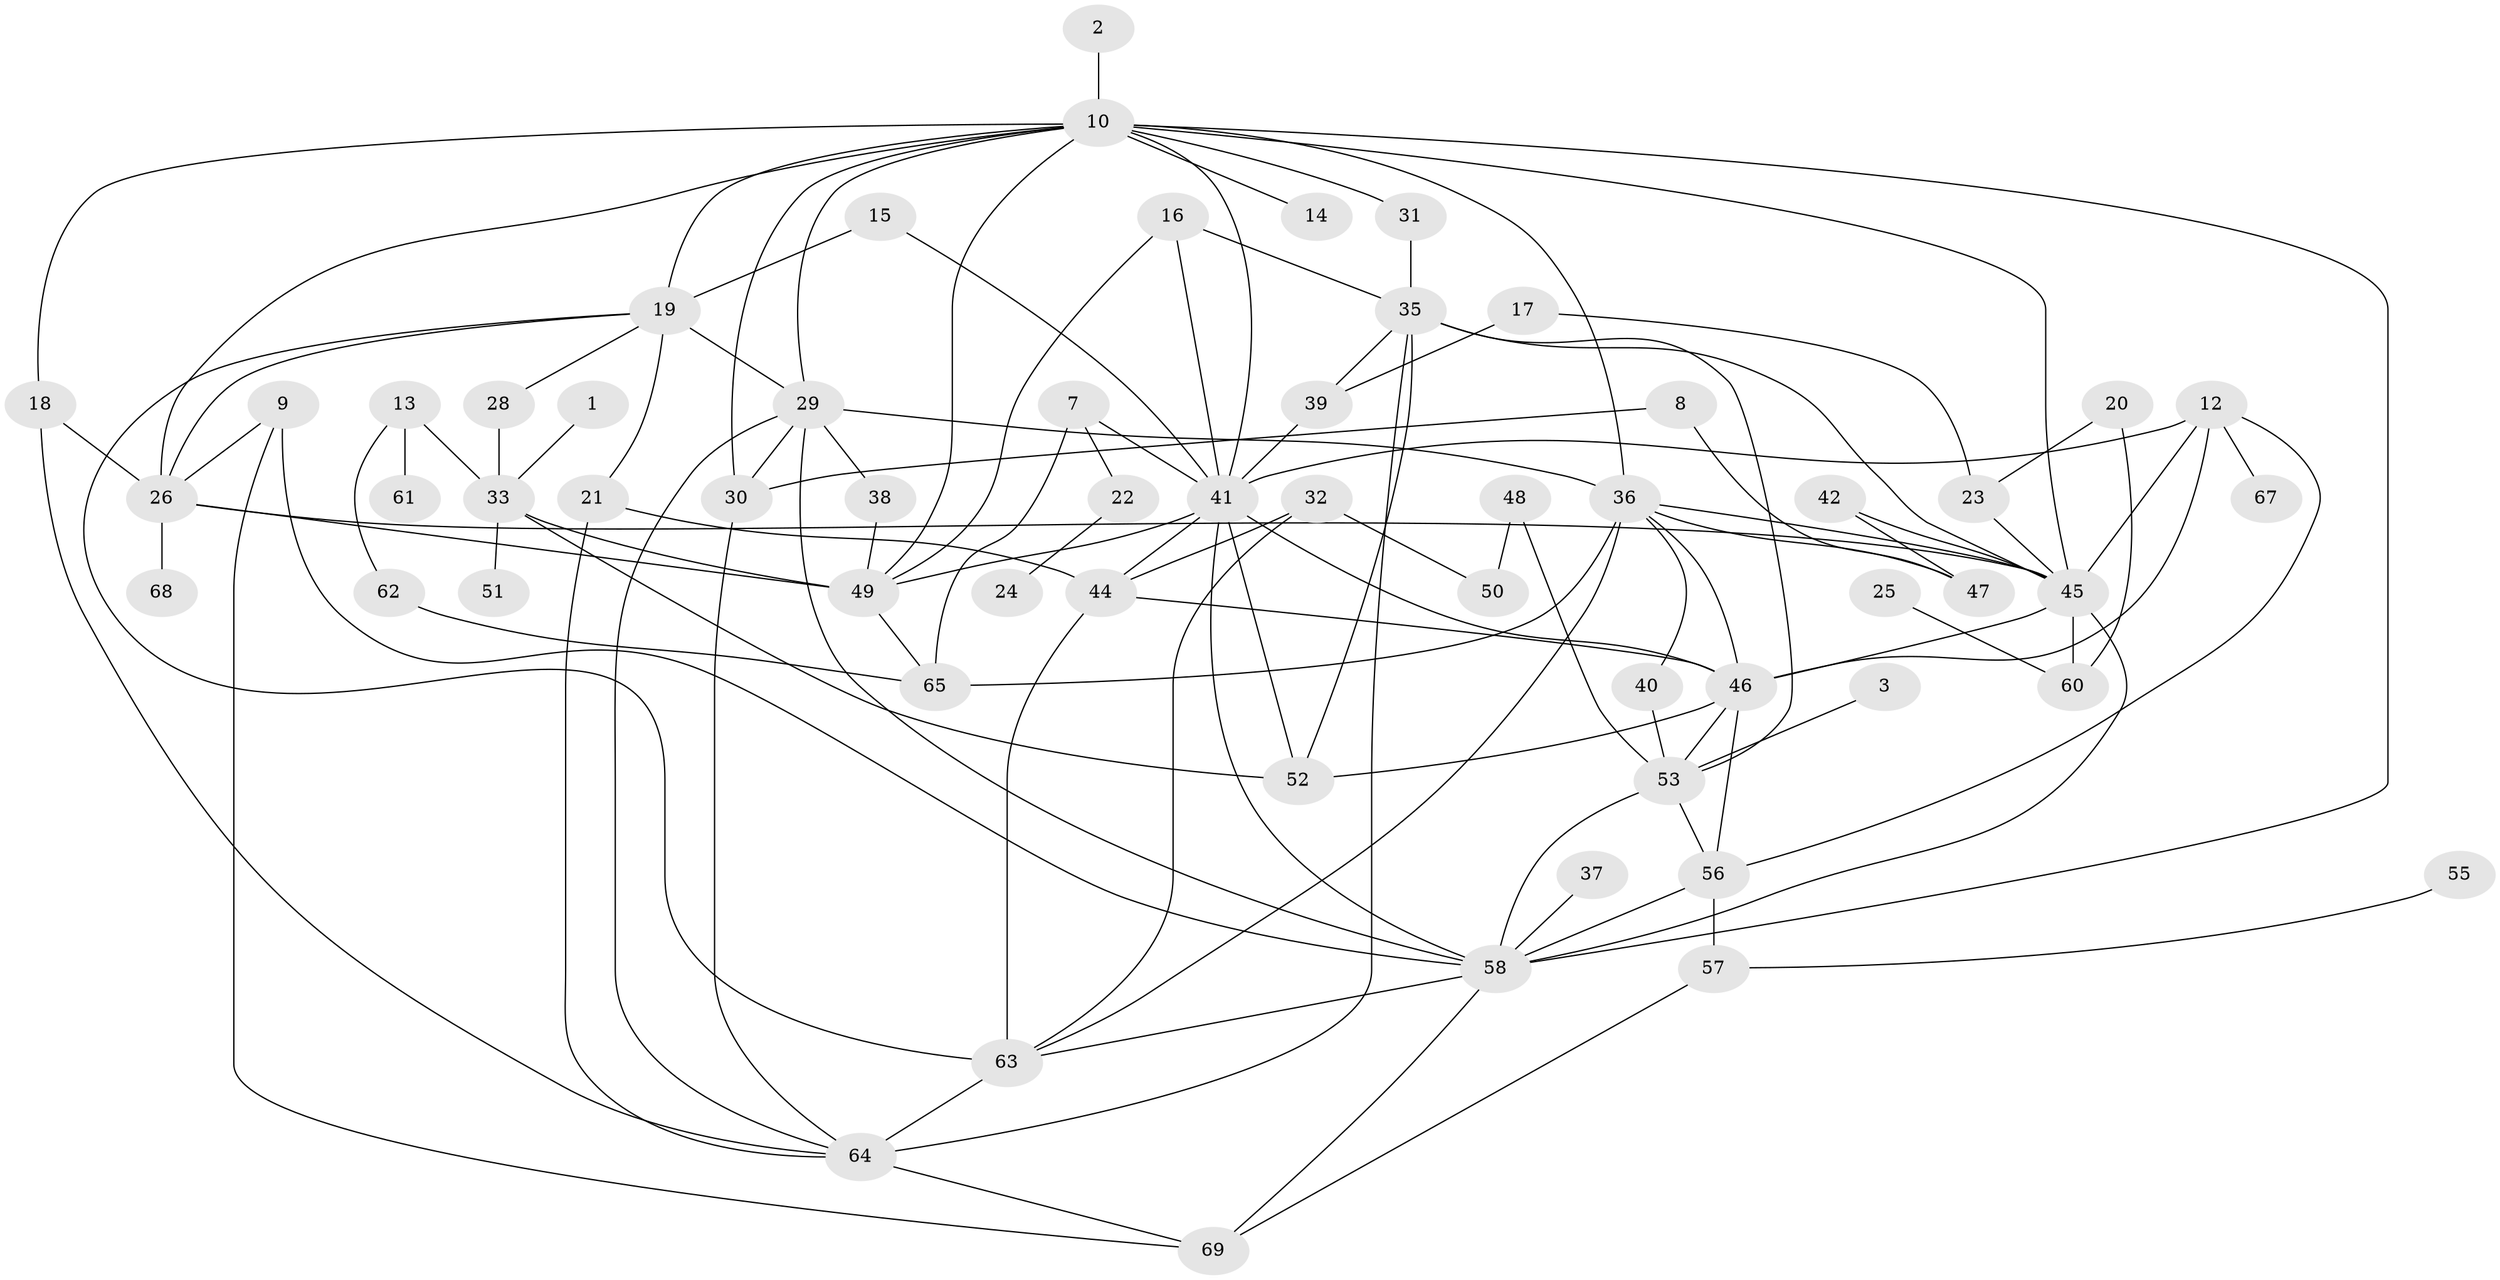 // original degree distribution, {2: 0.29927007299270075, 7: 0.0364963503649635, 5: 0.08029197080291971, 3: 0.23357664233576642, 1: 0.145985401459854, 6: 0.029197080291970802, 0: 0.06569343065693431, 4: 0.10948905109489052}
// Generated by graph-tools (version 1.1) at 2025/00/03/09/25 03:00:43]
// undirected, 59 vertices, 113 edges
graph export_dot {
graph [start="1"]
  node [color=gray90,style=filled];
  1;
  2;
  3;
  7;
  8;
  9;
  10;
  12;
  13;
  14;
  15;
  16;
  17;
  18;
  19;
  20;
  21;
  22;
  23;
  24;
  25;
  26;
  28;
  29;
  30;
  31;
  32;
  33;
  35;
  36;
  37;
  38;
  39;
  40;
  41;
  42;
  44;
  45;
  46;
  47;
  48;
  49;
  50;
  51;
  52;
  53;
  55;
  56;
  57;
  58;
  60;
  61;
  62;
  63;
  64;
  65;
  67;
  68;
  69;
  1 -- 33 [weight=1.0];
  2 -- 10 [weight=1.0];
  3 -- 53 [weight=1.0];
  7 -- 22 [weight=1.0];
  7 -- 41 [weight=1.0];
  7 -- 65 [weight=1.0];
  8 -- 30 [weight=1.0];
  8 -- 47 [weight=1.0];
  9 -- 26 [weight=1.0];
  9 -- 58 [weight=1.0];
  9 -- 69 [weight=1.0];
  10 -- 14 [weight=1.0];
  10 -- 18 [weight=1.0];
  10 -- 19 [weight=1.0];
  10 -- 26 [weight=1.0];
  10 -- 29 [weight=1.0];
  10 -- 30 [weight=1.0];
  10 -- 31 [weight=1.0];
  10 -- 36 [weight=1.0];
  10 -- 41 [weight=1.0];
  10 -- 45 [weight=1.0];
  10 -- 49 [weight=1.0];
  10 -- 58 [weight=1.0];
  12 -- 41 [weight=1.0];
  12 -- 45 [weight=1.0];
  12 -- 46 [weight=1.0];
  12 -- 56 [weight=1.0];
  12 -- 67 [weight=1.0];
  13 -- 33 [weight=1.0];
  13 -- 61 [weight=1.0];
  13 -- 62 [weight=1.0];
  15 -- 19 [weight=1.0];
  15 -- 41 [weight=1.0];
  16 -- 35 [weight=1.0];
  16 -- 41 [weight=1.0];
  16 -- 49 [weight=1.0];
  17 -- 23 [weight=1.0];
  17 -- 39 [weight=1.0];
  18 -- 26 [weight=1.0];
  18 -- 64 [weight=1.0];
  19 -- 21 [weight=1.0];
  19 -- 26 [weight=2.0];
  19 -- 28 [weight=1.0];
  19 -- 29 [weight=2.0];
  19 -- 63 [weight=1.0];
  20 -- 23 [weight=1.0];
  20 -- 60 [weight=1.0];
  21 -- 44 [weight=1.0];
  21 -- 64 [weight=1.0];
  22 -- 24 [weight=1.0];
  23 -- 45 [weight=1.0];
  25 -- 60 [weight=1.0];
  26 -- 45 [weight=1.0];
  26 -- 49 [weight=1.0];
  26 -- 68 [weight=1.0];
  28 -- 33 [weight=1.0];
  29 -- 30 [weight=1.0];
  29 -- 36 [weight=1.0];
  29 -- 38 [weight=1.0];
  29 -- 58 [weight=1.0];
  29 -- 64 [weight=1.0];
  30 -- 64 [weight=1.0];
  31 -- 35 [weight=1.0];
  32 -- 44 [weight=1.0];
  32 -- 50 [weight=1.0];
  32 -- 63 [weight=1.0];
  33 -- 49 [weight=1.0];
  33 -- 51 [weight=1.0];
  33 -- 52 [weight=1.0];
  35 -- 39 [weight=1.0];
  35 -- 45 [weight=1.0];
  35 -- 52 [weight=1.0];
  35 -- 53 [weight=1.0];
  35 -- 64 [weight=1.0];
  36 -- 40 [weight=1.0];
  36 -- 45 [weight=1.0];
  36 -- 46 [weight=1.0];
  36 -- 47 [weight=1.0];
  36 -- 63 [weight=1.0];
  36 -- 65 [weight=1.0];
  37 -- 58 [weight=1.0];
  38 -- 49 [weight=1.0];
  39 -- 41 [weight=1.0];
  40 -- 53 [weight=1.0];
  41 -- 44 [weight=1.0];
  41 -- 46 [weight=2.0];
  41 -- 49 [weight=1.0];
  41 -- 52 [weight=1.0];
  41 -- 58 [weight=1.0];
  42 -- 45 [weight=1.0];
  42 -- 47 [weight=1.0];
  44 -- 46 [weight=1.0];
  44 -- 63 [weight=1.0];
  45 -- 46 [weight=1.0];
  45 -- 58 [weight=1.0];
  45 -- 60 [weight=1.0];
  46 -- 52 [weight=1.0];
  46 -- 53 [weight=1.0];
  46 -- 56 [weight=1.0];
  48 -- 50 [weight=1.0];
  48 -- 53 [weight=1.0];
  49 -- 65 [weight=1.0];
  53 -- 56 [weight=1.0];
  53 -- 58 [weight=1.0];
  55 -- 57 [weight=1.0];
  56 -- 57 [weight=1.0];
  56 -- 58 [weight=1.0];
  57 -- 69 [weight=1.0];
  58 -- 63 [weight=1.0];
  58 -- 69 [weight=1.0];
  62 -- 65 [weight=1.0];
  63 -- 64 [weight=2.0];
  64 -- 69 [weight=1.0];
}
